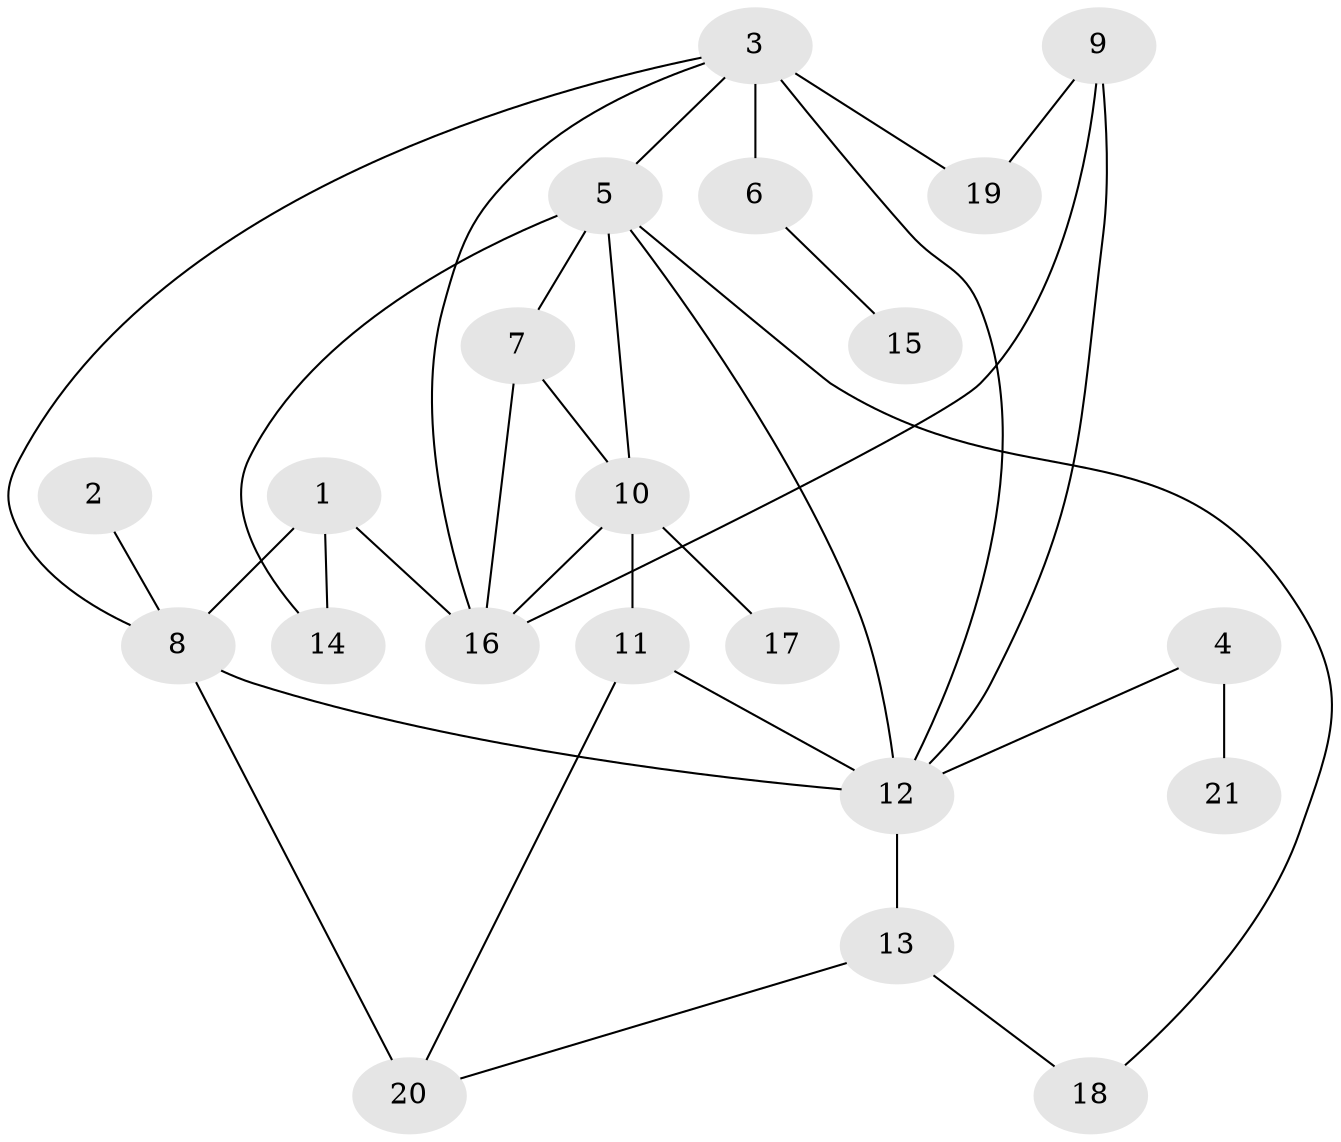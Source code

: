 // original degree distribution, {9: 0.019230769230769232, 6: 0.038461538461538464, 5: 0.038461538461538464, 3: 0.23076923076923078, 2: 0.23076923076923078, 1: 0.28846153846153844, 4: 0.11538461538461539, 7: 0.038461538461538464}
// Generated by graph-tools (version 1.1) at 2025/35/03/04/25 23:35:59]
// undirected, 21 vertices, 33 edges
graph export_dot {
  node [color=gray90,style=filled];
  1;
  2;
  3;
  4;
  5;
  6;
  7;
  8;
  9;
  10;
  11;
  12;
  13;
  14;
  15;
  16;
  17;
  18;
  19;
  20;
  21;
  1 -- 8 [weight=1.0];
  1 -- 14 [weight=1.0];
  1 -- 16 [weight=1.0];
  2 -- 8 [weight=1.0];
  3 -- 5 [weight=1.0];
  3 -- 6 [weight=1.0];
  3 -- 8 [weight=1.0];
  3 -- 12 [weight=1.0];
  3 -- 16 [weight=1.0];
  3 -- 19 [weight=2.0];
  4 -- 12 [weight=1.0];
  4 -- 21 [weight=1.0];
  5 -- 7 [weight=1.0];
  5 -- 10 [weight=1.0];
  5 -- 12 [weight=1.0];
  5 -- 14 [weight=1.0];
  5 -- 18 [weight=1.0];
  6 -- 15 [weight=1.0];
  7 -- 10 [weight=2.0];
  7 -- 16 [weight=1.0];
  8 -- 12 [weight=1.0];
  8 -- 20 [weight=2.0];
  9 -- 12 [weight=1.0];
  9 -- 16 [weight=1.0];
  9 -- 19 [weight=1.0];
  10 -- 11 [weight=2.0];
  10 -- 16 [weight=1.0];
  10 -- 17 [weight=1.0];
  11 -- 12 [weight=2.0];
  11 -- 20 [weight=1.0];
  12 -- 13 [weight=2.0];
  13 -- 18 [weight=1.0];
  13 -- 20 [weight=1.0];
}

